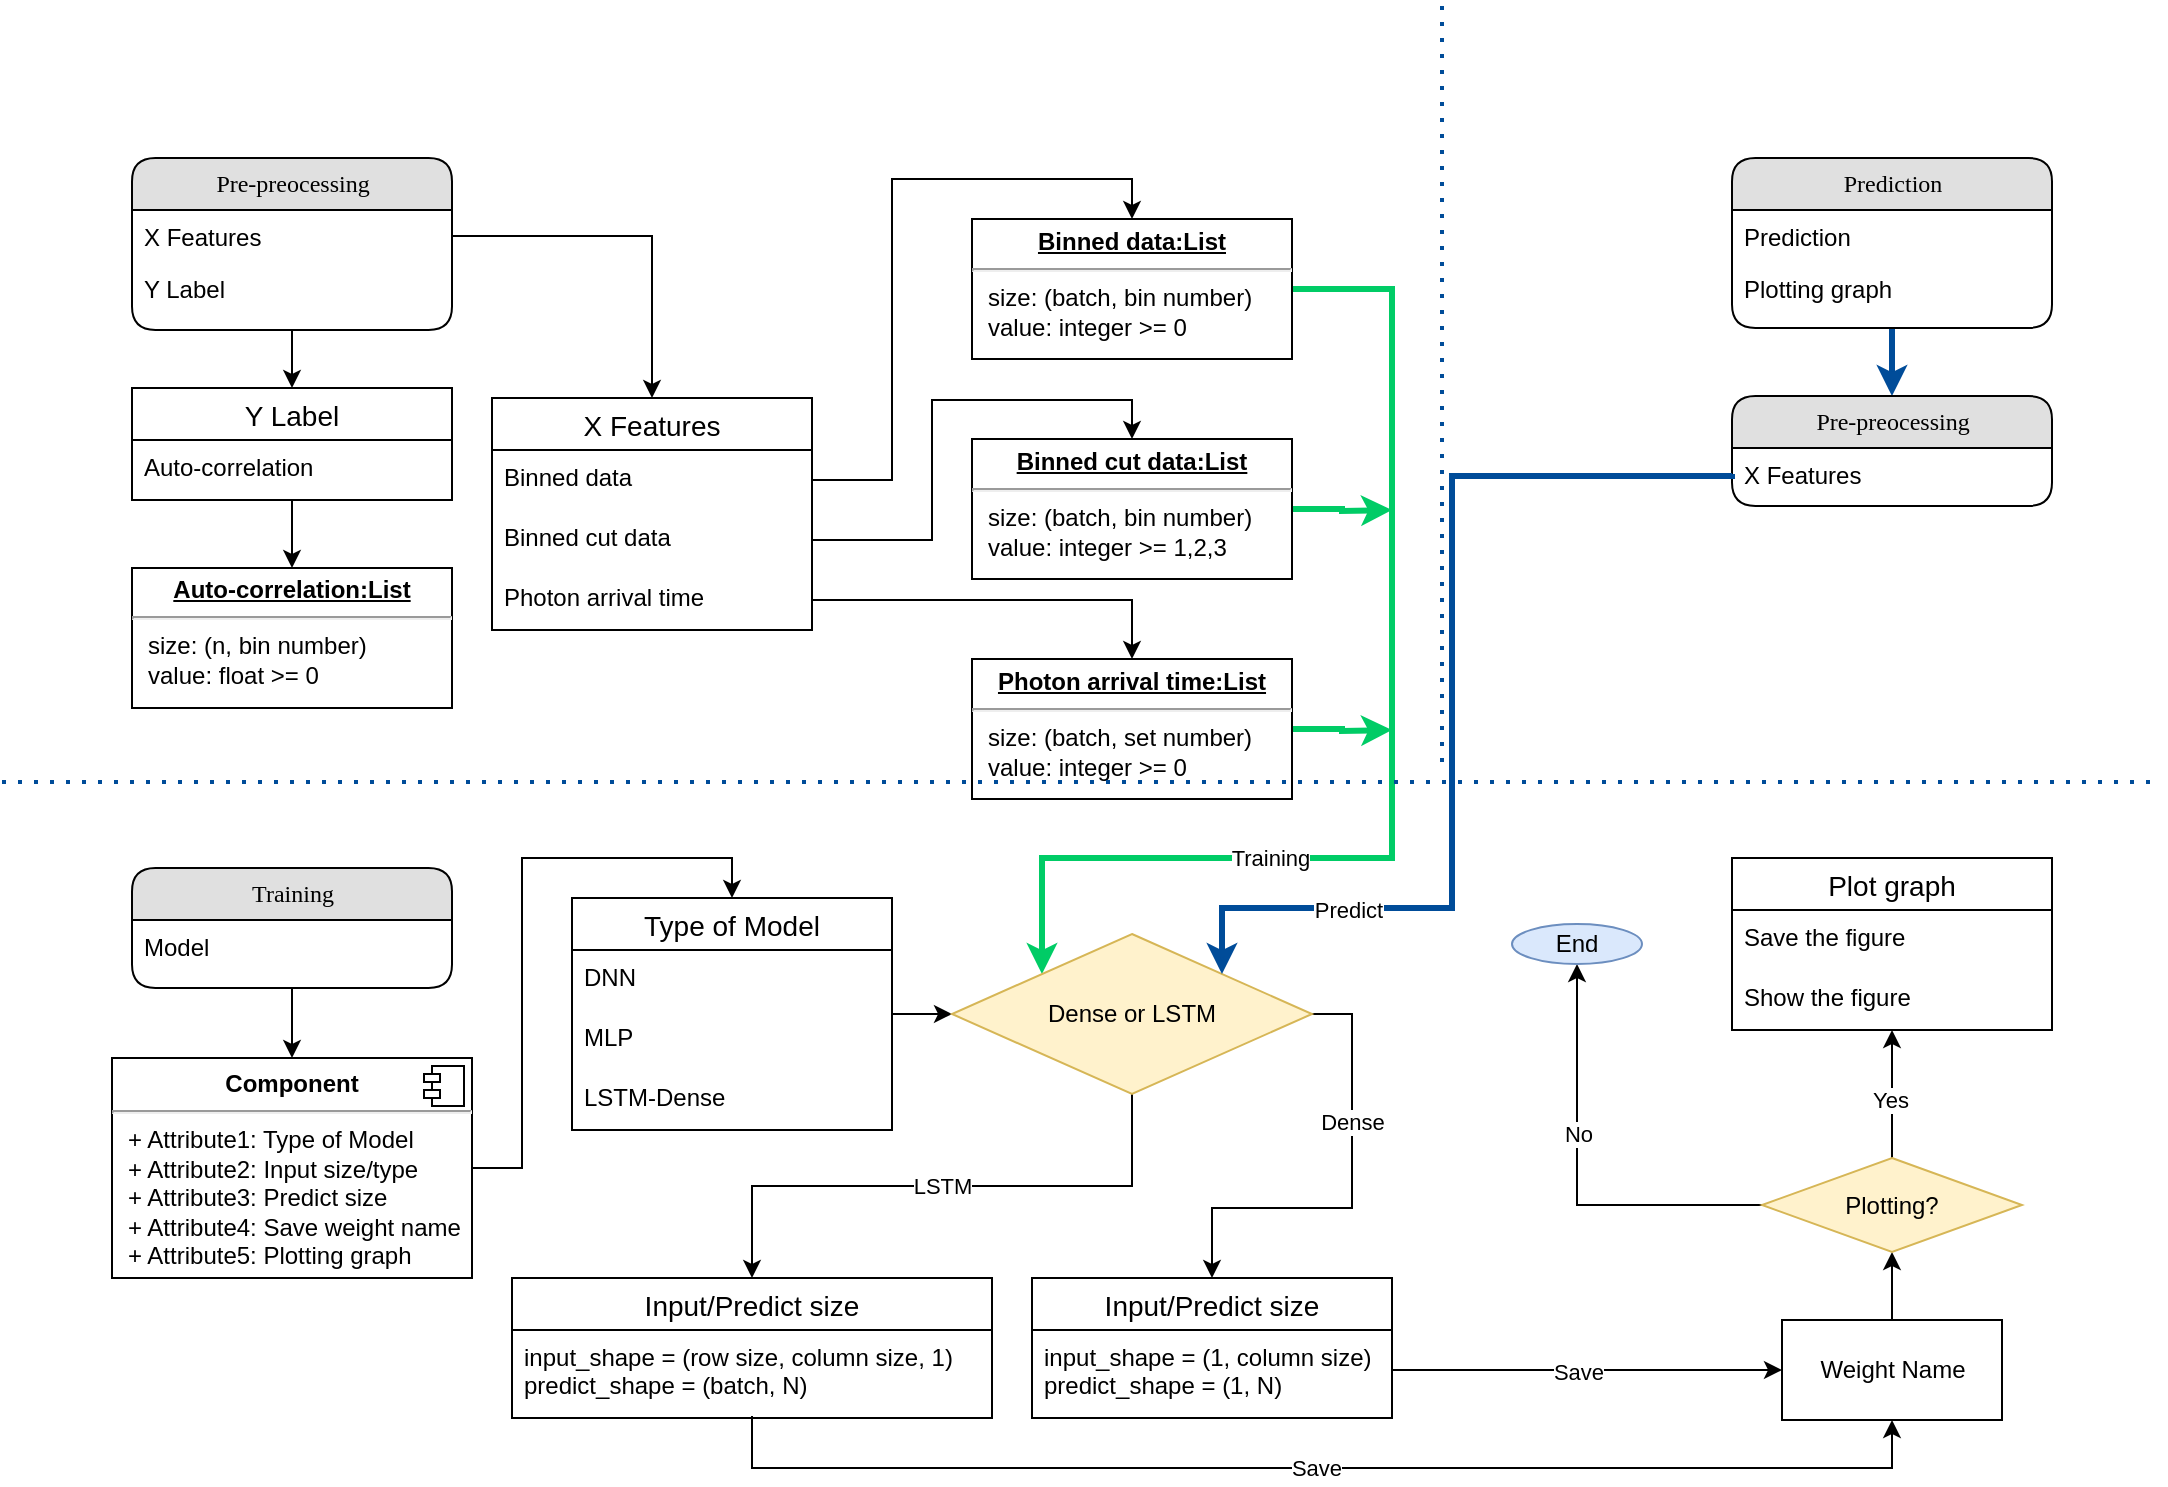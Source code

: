 <mxfile version="20.3.0" type="github">
  <diagram name="Page-1" id="5d7acffa-a066-3a61-03fe-96351882024d">
    <mxGraphModel dx="1234" dy="825" grid="1" gridSize="10" guides="1" tooltips="1" connect="1" arrows="1" fold="1" page="1" pageScale="1" pageWidth="1100" pageHeight="850" background="#ffffff" math="0" shadow="0">
      <root>
        <mxCell id="0" />
        <mxCell id="1" parent="0" />
        <mxCell id="21ea969265ad0168-6" value="Pre-preocessing" style="swimlane;html=1;fontStyle=0;childLayout=stackLayout;horizontal=1;startSize=26;fillColor=#e0e0e0;horizontalStack=0;resizeParent=1;resizeLast=0;collapsible=1;marginBottom=0;swimlaneFillColor=#ffffff;align=center;rounded=1;shadow=0;comic=0;labelBackgroundColor=none;strokeWidth=1;fontFamily=Verdana;fontSize=12" parent="1" vertex="1">
          <mxGeometry x="75" y="98" width="160" height="86" as="geometry">
            <mxRectangle x="160" y="74" width="90" height="30" as="alternateBounds" />
          </mxGeometry>
        </mxCell>
        <mxCell id="21ea969265ad0168-7" value="X Features" style="text;html=1;strokeColor=none;fillColor=none;spacingLeft=4;spacingRight=4;whiteSpace=wrap;overflow=hidden;rotatable=0;points=[[0,0.5],[1,0.5]];portConstraint=eastwest;" parent="21ea969265ad0168-6" vertex="1">
          <mxGeometry y="26" width="160" height="26" as="geometry" />
        </mxCell>
        <mxCell id="21ea969265ad0168-8" value="Y Label" style="text;html=1;strokeColor=none;fillColor=none;spacingLeft=4;spacingRight=4;whiteSpace=wrap;overflow=hidden;rotatable=0;points=[[0,0.5],[1,0.5]];portConstraint=eastwest;" parent="21ea969265ad0168-6" vertex="1">
          <mxGeometry y="52" width="160" height="26" as="geometry" />
        </mxCell>
        <mxCell id="y2D_7VBED0uBOT9pCtEF-79" style="edgeStyle=orthogonalEdgeStyle;rounded=0;orthogonalLoop=1;jettySize=auto;html=1;exitX=0.5;exitY=1;exitDx=0;exitDy=0;entryX=0.5;entryY=0;entryDx=0;entryDy=0;strokeColor=#004C99;strokeWidth=3;" edge="1" parent="1" source="21ea969265ad0168-14" target="y2D_7VBED0uBOT9pCtEF-76">
          <mxGeometry relative="1" as="geometry" />
        </mxCell>
        <mxCell id="21ea969265ad0168-14" value="Prediction" style="swimlane;html=1;fontStyle=0;childLayout=stackLayout;horizontal=1;startSize=26;fillColor=#e0e0e0;horizontalStack=0;resizeParent=1;resizeLast=0;collapsible=1;marginBottom=0;swimlaneFillColor=#ffffff;align=center;rounded=1;shadow=0;comic=0;labelBackgroundColor=none;strokeWidth=1;fontFamily=Verdana;fontSize=12" parent="1" vertex="1">
          <mxGeometry x="875" y="98" width="160" height="85" as="geometry" />
        </mxCell>
        <mxCell id="21ea969265ad0168-15" value="Prediction" style="text;html=1;strokeColor=none;fillColor=none;spacingLeft=4;spacingRight=4;whiteSpace=wrap;overflow=hidden;rotatable=0;points=[[0,0.5],[1,0.5]];portConstraint=eastwest;" parent="21ea969265ad0168-14" vertex="1">
          <mxGeometry y="26" width="160" height="26" as="geometry" />
        </mxCell>
        <mxCell id="21ea969265ad0168-16" value="Plotting graph" style="text;html=1;strokeColor=none;fillColor=none;spacingLeft=4;spacingRight=4;whiteSpace=wrap;overflow=hidden;rotatable=0;points=[[0,0.5],[1,0.5]];portConstraint=eastwest;" parent="21ea969265ad0168-14" vertex="1">
          <mxGeometry y="52" width="160" height="26" as="geometry" />
        </mxCell>
        <mxCell id="y2D_7VBED0uBOT9pCtEF-34" style="edgeStyle=orthogonalEdgeStyle;rounded=0;orthogonalLoop=1;jettySize=auto;html=1;exitX=0.5;exitY=1;exitDx=0;exitDy=0;entryX=0.5;entryY=0;entryDx=0;entryDy=0;" edge="1" parent="1" source="21ea969265ad0168-18" target="y2D_7VBED0uBOT9pCtEF-32">
          <mxGeometry relative="1" as="geometry" />
        </mxCell>
        <mxCell id="21ea969265ad0168-18" value="Training" style="swimlane;html=1;fontStyle=0;childLayout=stackLayout;horizontal=1;startSize=26;fillColor=#e0e0e0;horizontalStack=0;resizeParent=1;resizeLast=0;collapsible=1;marginBottom=0;swimlaneFillColor=#ffffff;align=center;rounded=1;shadow=0;comic=0;labelBackgroundColor=none;strokeWidth=1;fontFamily=Verdana;fontSize=12" parent="1" vertex="1">
          <mxGeometry x="75" y="453" width="160" height="60" as="geometry">
            <mxRectangle x="50" y="430" width="90" height="30" as="alternateBounds" />
          </mxGeometry>
        </mxCell>
        <mxCell id="21ea969265ad0168-19" value="Model" style="text;html=1;strokeColor=none;fillColor=none;spacingLeft=4;spacingRight=4;whiteSpace=wrap;overflow=hidden;rotatable=0;points=[[0,0.5],[1,0.5]];portConstraint=eastwest;" parent="21ea969265ad0168-18" vertex="1">
          <mxGeometry y="26" width="160" height="26" as="geometry" />
        </mxCell>
        <mxCell id="y2D_7VBED0uBOT9pCtEF-5" style="edgeStyle=orthogonalEdgeStyle;rounded=0;orthogonalLoop=1;jettySize=auto;html=1;exitX=1;exitY=0.5;exitDx=0;exitDy=0;entryX=0.5;entryY=0;entryDx=0;entryDy=0;" edge="1" parent="1" source="21ea969265ad0168-7" target="y2D_7VBED0uBOT9pCtEF-6">
          <mxGeometry relative="1" as="geometry">
            <mxPoint x="195" y="137" as="targetPoint" />
            <mxPoint x="115" y="137" as="sourcePoint" />
          </mxGeometry>
        </mxCell>
        <mxCell id="y2D_7VBED0uBOT9pCtEF-6" value="X Features" style="swimlane;fontStyle=0;childLayout=stackLayout;horizontal=1;startSize=26;horizontalStack=0;resizeParent=1;resizeParentMax=0;resizeLast=0;collapsible=1;marginBottom=0;align=center;fontSize=14;" vertex="1" parent="1">
          <mxGeometry x="255" y="218" width="160" height="116" as="geometry" />
        </mxCell>
        <mxCell id="y2D_7VBED0uBOT9pCtEF-7" value="Binned data" style="text;strokeColor=none;fillColor=none;spacingLeft=4;spacingRight=4;overflow=hidden;rotatable=0;points=[[0,0.5],[1,0.5]];portConstraint=eastwest;fontSize=12;" vertex="1" parent="y2D_7VBED0uBOT9pCtEF-6">
          <mxGeometry y="26" width="160" height="30" as="geometry" />
        </mxCell>
        <mxCell id="y2D_7VBED0uBOT9pCtEF-8" value="Binned cut data" style="text;strokeColor=none;fillColor=none;spacingLeft=4;spacingRight=4;overflow=hidden;rotatable=0;points=[[0,0.5],[1,0.5]];portConstraint=eastwest;fontSize=12;" vertex="1" parent="y2D_7VBED0uBOT9pCtEF-6">
          <mxGeometry y="56" width="160" height="30" as="geometry" />
        </mxCell>
        <mxCell id="y2D_7VBED0uBOT9pCtEF-9" value="Photon arrival time" style="text;strokeColor=none;fillColor=none;spacingLeft=4;spacingRight=4;overflow=hidden;rotatable=0;points=[[0,0.5],[1,0.5]];portConstraint=eastwest;fontSize=12;" vertex="1" parent="y2D_7VBED0uBOT9pCtEF-6">
          <mxGeometry y="86" width="160" height="30" as="geometry" />
        </mxCell>
        <mxCell id="y2D_7VBED0uBOT9pCtEF-35" style="edgeStyle=orthogonalEdgeStyle;rounded=0;orthogonalLoop=1;jettySize=auto;html=1;entryX=0.5;entryY=0;entryDx=0;entryDy=0;" edge="1" parent="1" source="y2D_7VBED0uBOT9pCtEF-11" target="y2D_7VBED0uBOT9pCtEF-16">
          <mxGeometry relative="1" as="geometry" />
        </mxCell>
        <mxCell id="y2D_7VBED0uBOT9pCtEF-11" value="Y Label" style="swimlane;fontStyle=0;childLayout=stackLayout;horizontal=1;startSize=26;horizontalStack=0;resizeParent=1;resizeParentMax=0;resizeLast=0;collapsible=1;marginBottom=0;align=center;fontSize=14;" vertex="1" parent="1">
          <mxGeometry x="75" y="213" width="160" height="56" as="geometry" />
        </mxCell>
        <mxCell id="y2D_7VBED0uBOT9pCtEF-12" value="Auto-correlation" style="text;strokeColor=none;fillColor=none;spacingLeft=4;spacingRight=4;overflow=hidden;rotatable=0;points=[[0,0.5],[1,0.5]];portConstraint=eastwest;fontSize=12;" vertex="1" parent="y2D_7VBED0uBOT9pCtEF-11">
          <mxGeometry y="26" width="160" height="30" as="geometry" />
        </mxCell>
        <mxCell id="y2D_7VBED0uBOT9pCtEF-15" style="edgeStyle=orthogonalEdgeStyle;rounded=0;orthogonalLoop=1;jettySize=auto;html=1;exitX=1;exitY=0.5;exitDx=0;exitDy=0;entryX=0.5;entryY=0;entryDx=0;entryDy=0;" edge="1" parent="1" target="y2D_7VBED0uBOT9pCtEF-11">
          <mxGeometry relative="1" as="geometry">
            <mxPoint x="105" y="184" as="sourcePoint" />
            <Array as="points">
              <mxPoint x="155" y="184" />
            </Array>
          </mxGeometry>
        </mxCell>
        <mxCell id="y2D_7VBED0uBOT9pCtEF-16" value="&lt;p style=&quot;margin:0px;margin-top:4px;text-align:center;text-decoration:underline;&quot;&gt;&lt;b&gt;Auto-correlation:List&lt;/b&gt;&lt;/p&gt;&lt;hr&gt;&lt;p style=&quot;margin:0px;margin-left:8px;&quot;&gt;size: (n, bin number)&lt;/p&gt;&lt;p style=&quot;margin:0px;margin-left:8px;&quot;&gt;value: float &amp;gt;= 0&lt;/p&gt;&lt;p style=&quot;margin:0px;margin-left:8px;&quot;&gt;&lt;br&gt;&lt;/p&gt;" style="verticalAlign=top;align=left;overflow=fill;fontSize=12;fontFamily=Helvetica;html=1;" vertex="1" parent="1">
          <mxGeometry x="75" y="303" width="160" height="70" as="geometry" />
        </mxCell>
        <mxCell id="y2D_7VBED0uBOT9pCtEF-70" style="edgeStyle=orthogonalEdgeStyle;rounded=0;orthogonalLoop=1;jettySize=auto;html=1;exitX=1;exitY=0.5;exitDx=0;exitDy=0;entryX=0;entryY=0;entryDx=0;entryDy=0;fillColor=#f8cecc;strokeColor=#00CC66;strokeWidth=3;" edge="1" parent="1" source="y2D_7VBED0uBOT9pCtEF-18" target="y2D_7VBED0uBOT9pCtEF-42">
          <mxGeometry relative="1" as="geometry">
            <Array as="points">
              <mxPoint x="705" y="164" />
              <mxPoint x="705" y="448" />
              <mxPoint x="530" y="448" />
            </Array>
          </mxGeometry>
        </mxCell>
        <mxCell id="y2D_7VBED0uBOT9pCtEF-73" value="Training" style="edgeLabel;html=1;align=center;verticalAlign=middle;resizable=0;points=[];" vertex="1" connectable="0" parent="y2D_7VBED0uBOT9pCtEF-70">
          <mxGeometry x="0.399" relative="1" as="geometry">
            <mxPoint x="1" as="offset" />
          </mxGeometry>
        </mxCell>
        <mxCell id="y2D_7VBED0uBOT9pCtEF-18" value="&lt;p style=&quot;margin:0px;margin-top:4px;text-align:center;text-decoration:underline;&quot;&gt;&lt;b&gt;Binned data:List&lt;/b&gt;&lt;/p&gt;&lt;hr&gt;&lt;p style=&quot;margin:0px;margin-left:8px;&quot;&gt;size: (batch, bin number)&lt;/p&gt;&lt;p style=&quot;margin:0px;margin-left:8px;&quot;&gt;value: integer &amp;gt;= 0&lt;/p&gt;" style="verticalAlign=top;align=left;overflow=fill;fontSize=12;fontFamily=Helvetica;html=1;" vertex="1" parent="1">
          <mxGeometry x="495" y="128.5" width="160" height="70" as="geometry" />
        </mxCell>
        <mxCell id="y2D_7VBED0uBOT9pCtEF-19" style="edgeStyle=orthogonalEdgeStyle;rounded=0;orthogonalLoop=1;jettySize=auto;html=1;exitX=1;exitY=0.5;exitDx=0;exitDy=0;entryX=0.5;entryY=0;entryDx=0;entryDy=0;" edge="1" parent="1" source="y2D_7VBED0uBOT9pCtEF-7" target="y2D_7VBED0uBOT9pCtEF-18">
          <mxGeometry relative="1" as="geometry">
            <mxPoint x="415" y="99.5" as="sourcePoint" />
          </mxGeometry>
        </mxCell>
        <mxCell id="y2D_7VBED0uBOT9pCtEF-71" style="edgeStyle=orthogonalEdgeStyle;rounded=0;orthogonalLoop=1;jettySize=auto;html=1;exitX=1;exitY=0.5;exitDx=0;exitDy=0;strokeColor=#00CC66;strokeWidth=3;" edge="1" parent="1" source="y2D_7VBED0uBOT9pCtEF-20">
          <mxGeometry relative="1" as="geometry">
            <mxPoint x="705" y="274" as="targetPoint" />
          </mxGeometry>
        </mxCell>
        <mxCell id="y2D_7VBED0uBOT9pCtEF-20" value="&lt;p style=&quot;margin:0px;margin-top:4px;text-align:center;text-decoration:underline;&quot;&gt;&lt;b&gt;Binned cut data:List&lt;/b&gt;&lt;/p&gt;&lt;hr&gt;&lt;p style=&quot;margin:0px;margin-left:8px;&quot;&gt;size: (batch, bin number)&lt;/p&gt;&lt;p style=&quot;margin:0px;margin-left:8px;&quot;&gt;value: integer &amp;gt;= 1,2,3&lt;/p&gt;" style="verticalAlign=top;align=left;overflow=fill;fontSize=12;fontFamily=Helvetica;html=1;" vertex="1" parent="1">
          <mxGeometry x="495" y="238.5" width="160" height="70" as="geometry" />
        </mxCell>
        <mxCell id="y2D_7VBED0uBOT9pCtEF-72" style="edgeStyle=orthogonalEdgeStyle;rounded=0;orthogonalLoop=1;jettySize=auto;html=1;exitX=1;exitY=0.5;exitDx=0;exitDy=0;strokeColor=#00CC66;strokeWidth=3;" edge="1" parent="1" source="y2D_7VBED0uBOT9pCtEF-21">
          <mxGeometry relative="1" as="geometry">
            <mxPoint x="705" y="384" as="targetPoint" />
          </mxGeometry>
        </mxCell>
        <mxCell id="y2D_7VBED0uBOT9pCtEF-21" value="&lt;p style=&quot;margin:0px;margin-top:4px;text-align:center;text-decoration:underline;&quot;&gt;&lt;b&gt;Photon arrival time:List&lt;/b&gt;&lt;/p&gt;&lt;hr&gt;&lt;p style=&quot;margin:0px;margin-left:8px;&quot;&gt;size: (batch, set number)&lt;/p&gt;&lt;p style=&quot;margin:0px;margin-left:8px;&quot;&gt;value: integer &amp;gt;= 0&lt;/p&gt;" style="verticalAlign=top;align=left;overflow=fill;fontSize=12;fontFamily=Helvetica;html=1;" vertex="1" parent="1">
          <mxGeometry x="495" y="348.5" width="160" height="70" as="geometry" />
        </mxCell>
        <mxCell id="y2D_7VBED0uBOT9pCtEF-22" style="edgeStyle=orthogonalEdgeStyle;rounded=0;orthogonalLoop=1;jettySize=auto;html=1;exitX=1;exitY=0.5;exitDx=0;exitDy=0;entryX=0.5;entryY=0;entryDx=0;entryDy=0;" edge="1" parent="1" source="y2D_7VBED0uBOT9pCtEF-8" target="y2D_7VBED0uBOT9pCtEF-20">
          <mxGeometry relative="1" as="geometry">
            <mxPoint x="415" y="129.5" as="sourcePoint" />
            <Array as="points">
              <mxPoint x="475" y="289" />
              <mxPoint x="475" y="219" />
              <mxPoint x="575" y="219" />
            </Array>
          </mxGeometry>
        </mxCell>
        <mxCell id="y2D_7VBED0uBOT9pCtEF-23" style="edgeStyle=orthogonalEdgeStyle;rounded=0;orthogonalLoop=1;jettySize=auto;html=1;exitX=1;exitY=0.5;exitDx=0;exitDy=0;" edge="1" parent="1" source="y2D_7VBED0uBOT9pCtEF-9" target="y2D_7VBED0uBOT9pCtEF-21">
          <mxGeometry relative="1" as="geometry">
            <mxPoint x="415" y="159.5" as="sourcePoint" />
            <Array as="points">
              <mxPoint x="575" y="319" />
            </Array>
          </mxGeometry>
        </mxCell>
        <mxCell id="y2D_7VBED0uBOT9pCtEF-41" style="edgeStyle=orthogonalEdgeStyle;rounded=0;orthogonalLoop=1;jettySize=auto;html=1;exitX=1;exitY=0.5;exitDx=0;exitDy=0;entryX=0.5;entryY=0;entryDx=0;entryDy=0;" edge="1" parent="1" source="y2D_7VBED0uBOT9pCtEF-32" target="y2D_7VBED0uBOT9pCtEF-37">
          <mxGeometry relative="1" as="geometry" />
        </mxCell>
        <mxCell id="y2D_7VBED0uBOT9pCtEF-32" value="&lt;p style=&quot;margin:0px;margin-top:6px;text-align:center;&quot;&gt;&lt;b&gt;Component&lt;/b&gt;&lt;/p&gt;&lt;hr&gt;&lt;p style=&quot;margin:0px;margin-left:8px;&quot;&gt;+ Attribute1: Type of Model&lt;br&gt;+ Attribute2: Input size/type&lt;/p&gt;&lt;p style=&quot;margin: 0px 0px 0px 8px;&quot;&gt;+ Attribute3: Predict size&lt;/p&gt;&lt;p style=&quot;margin: 0px 0px 0px 8px;&quot;&gt;+ Attribute4: Save weight name&lt;/p&gt;&lt;p style=&quot;margin: 0px 0px 0px 8px;&quot;&gt;+ Attribute5: Plotting graph&lt;/p&gt;&lt;div&gt;&lt;br&gt;&lt;/div&gt;&lt;div&gt;&lt;br&gt;&lt;/div&gt;&lt;div&gt;&lt;br&gt;&lt;/div&gt;&lt;p style=&quot;margin:0px;margin-left:8px;&quot;&gt;&lt;br&gt;&lt;/p&gt;" style="align=left;overflow=fill;html=1;dropTarget=0;" vertex="1" parent="1">
          <mxGeometry x="65" y="548" width="180" height="110" as="geometry" />
        </mxCell>
        <mxCell id="y2D_7VBED0uBOT9pCtEF-33" value="" style="shape=component;jettyWidth=8;jettyHeight=4;" vertex="1" parent="y2D_7VBED0uBOT9pCtEF-32">
          <mxGeometry x="1" width="20" height="20" relative="1" as="geometry">
            <mxPoint x="-24" y="4" as="offset" />
          </mxGeometry>
        </mxCell>
        <mxCell id="y2D_7VBED0uBOT9pCtEF-43" value="" style="edgeStyle=orthogonalEdgeStyle;rounded=0;orthogonalLoop=1;jettySize=auto;html=1;" edge="1" parent="1" source="y2D_7VBED0uBOT9pCtEF-37" target="y2D_7VBED0uBOT9pCtEF-42">
          <mxGeometry relative="1" as="geometry" />
        </mxCell>
        <mxCell id="y2D_7VBED0uBOT9pCtEF-37" value="Type of Model" style="swimlane;fontStyle=0;childLayout=stackLayout;horizontal=1;startSize=26;horizontalStack=0;resizeParent=1;resizeParentMax=0;resizeLast=0;collapsible=1;marginBottom=0;align=center;fontSize=14;" vertex="1" parent="1">
          <mxGeometry x="295" y="468" width="160" height="116" as="geometry" />
        </mxCell>
        <mxCell id="y2D_7VBED0uBOT9pCtEF-38" value="DNN" style="text;strokeColor=none;fillColor=none;spacingLeft=4;spacingRight=4;overflow=hidden;rotatable=0;points=[[0,0.5],[1,0.5]];portConstraint=eastwest;fontSize=12;" vertex="1" parent="y2D_7VBED0uBOT9pCtEF-37">
          <mxGeometry y="26" width="160" height="30" as="geometry" />
        </mxCell>
        <mxCell id="y2D_7VBED0uBOT9pCtEF-39" value="MLP" style="text;strokeColor=none;fillColor=none;spacingLeft=4;spacingRight=4;overflow=hidden;rotatable=0;points=[[0,0.5],[1,0.5]];portConstraint=eastwest;fontSize=12;" vertex="1" parent="y2D_7VBED0uBOT9pCtEF-37">
          <mxGeometry y="56" width="160" height="30" as="geometry" />
        </mxCell>
        <mxCell id="y2D_7VBED0uBOT9pCtEF-40" value="LSTM-Dense" style="text;strokeColor=none;fillColor=none;spacingLeft=4;spacingRight=4;overflow=hidden;rotatable=0;points=[[0,0.5],[1,0.5]];portConstraint=eastwest;fontSize=12;" vertex="1" parent="y2D_7VBED0uBOT9pCtEF-37">
          <mxGeometry y="86" width="160" height="30" as="geometry" />
        </mxCell>
        <mxCell id="y2D_7VBED0uBOT9pCtEF-44" value="Dense" style="edgeStyle=orthogonalEdgeStyle;rounded=0;orthogonalLoop=1;jettySize=auto;html=1;exitX=1;exitY=0.5;exitDx=0;exitDy=0;entryX=0.5;entryY=0;entryDx=0;entryDy=0;" edge="1" parent="1" source="y2D_7VBED0uBOT9pCtEF-42" target="y2D_7VBED0uBOT9pCtEF-46">
          <mxGeometry x="-0.333" relative="1" as="geometry">
            <mxPoint x="595" y="658" as="targetPoint" />
            <Array as="points">
              <mxPoint x="685" y="526" />
              <mxPoint x="685" y="623" />
              <mxPoint x="615" y="623" />
            </Array>
            <mxPoint as="offset" />
          </mxGeometry>
        </mxCell>
        <mxCell id="y2D_7VBED0uBOT9pCtEF-45" value="LSTM" style="edgeStyle=orthogonalEdgeStyle;rounded=0;orthogonalLoop=1;jettySize=auto;html=1;exitX=0.5;exitY=1;exitDx=0;exitDy=0;entryX=0.5;entryY=0;entryDx=0;entryDy=0;" edge="1" parent="1" source="y2D_7VBED0uBOT9pCtEF-42" target="y2D_7VBED0uBOT9pCtEF-50">
          <mxGeometry relative="1" as="geometry">
            <mxPoint x="375" y="748" as="targetPoint" />
            <mxPoint as="offset" />
          </mxGeometry>
        </mxCell>
        <mxCell id="y2D_7VBED0uBOT9pCtEF-42" value="Dense or LSTM" style="rhombus;whiteSpace=wrap;html=1;fillColor=#fff2cc;strokeColor=#d6b656;" vertex="1" parent="1">
          <mxGeometry x="485" y="486" width="180" height="80" as="geometry" />
        </mxCell>
        <mxCell id="y2D_7VBED0uBOT9pCtEF-46" value="Input/Predict size" style="swimlane;fontStyle=0;childLayout=stackLayout;horizontal=1;startSize=26;horizontalStack=0;resizeParent=1;resizeParentMax=0;resizeLast=0;collapsible=1;marginBottom=0;align=center;fontSize=14;" vertex="1" parent="1">
          <mxGeometry x="525" y="658" width="180" height="70" as="geometry">
            <mxRectangle x="450" y="650" width="150" height="30" as="alternateBounds" />
          </mxGeometry>
        </mxCell>
        <mxCell id="y2D_7VBED0uBOT9pCtEF-47" value="input_shape = (1, column size)&#xa;predict_shape = (1, N)" style="text;strokeColor=none;fillColor=none;spacingLeft=4;spacingRight=4;overflow=hidden;rotatable=0;points=[[0,0.5],[1,0.5]];portConstraint=eastwest;fontSize=12;" vertex="1" parent="y2D_7VBED0uBOT9pCtEF-46">
          <mxGeometry y="26" width="180" height="44" as="geometry" />
        </mxCell>
        <mxCell id="y2D_7VBED0uBOT9pCtEF-54" style="edgeStyle=orthogonalEdgeStyle;rounded=0;orthogonalLoop=1;jettySize=auto;html=1;entryX=0.5;entryY=1;entryDx=0;entryDy=0;" edge="1" parent="1" target="y2D_7VBED0uBOT9pCtEF-53">
          <mxGeometry relative="1" as="geometry">
            <mxPoint x="385" y="727" as="sourcePoint" />
            <Array as="points">
              <mxPoint x="385" y="753" />
              <mxPoint x="955" y="753" />
            </Array>
          </mxGeometry>
        </mxCell>
        <mxCell id="y2D_7VBED0uBOT9pCtEF-57" value="Save" style="edgeLabel;html=1;align=center;verticalAlign=middle;resizable=0;points=[];" vertex="1" connectable="0" parent="y2D_7VBED0uBOT9pCtEF-54">
          <mxGeometry x="-0.035" relative="1" as="geometry">
            <mxPoint x="9" as="offset" />
          </mxGeometry>
        </mxCell>
        <mxCell id="y2D_7VBED0uBOT9pCtEF-50" value="Input/Predict size" style="swimlane;fontStyle=0;childLayout=stackLayout;horizontal=1;startSize=26;horizontalStack=0;resizeParent=1;resizeParentMax=0;resizeLast=0;collapsible=1;marginBottom=0;align=center;fontSize=14;" vertex="1" parent="1">
          <mxGeometry x="265" y="658" width="240" height="70" as="geometry" />
        </mxCell>
        <mxCell id="y2D_7VBED0uBOT9pCtEF-51" value="input_shape = (row size, column size, 1)&#xa;predict_shape = (batch, N)" style="text;strokeColor=none;fillColor=none;spacingLeft=4;spacingRight=4;overflow=hidden;rotatable=0;points=[[0,0.5],[1,0.5]];portConstraint=eastwest;fontSize=12;" vertex="1" parent="y2D_7VBED0uBOT9pCtEF-50">
          <mxGeometry y="26" width="240" height="44" as="geometry" />
        </mxCell>
        <mxCell id="y2D_7VBED0uBOT9pCtEF-59" style="edgeStyle=orthogonalEdgeStyle;rounded=0;orthogonalLoop=1;jettySize=auto;html=1;exitX=0.5;exitY=0;exitDx=0;exitDy=0;entryX=0.5;entryY=1;entryDx=0;entryDy=0;" edge="1" parent="1" source="y2D_7VBED0uBOT9pCtEF-53" target="y2D_7VBED0uBOT9pCtEF-58">
          <mxGeometry relative="1" as="geometry" />
        </mxCell>
        <mxCell id="y2D_7VBED0uBOT9pCtEF-53" value="Weight Name" style="html=1;" vertex="1" parent="1">
          <mxGeometry x="900" y="679" width="110" height="50" as="geometry" />
        </mxCell>
        <mxCell id="y2D_7VBED0uBOT9pCtEF-55" style="edgeStyle=orthogonalEdgeStyle;rounded=0;orthogonalLoop=1;jettySize=auto;html=1;entryX=0;entryY=0.5;entryDx=0;entryDy=0;" edge="1" parent="1" source="y2D_7VBED0uBOT9pCtEF-47" target="y2D_7VBED0uBOT9pCtEF-53">
          <mxGeometry relative="1" as="geometry">
            <Array as="points">
              <mxPoint x="805" y="704" />
              <mxPoint x="805" y="704" />
            </Array>
          </mxGeometry>
        </mxCell>
        <mxCell id="y2D_7VBED0uBOT9pCtEF-56" value="Save" style="edgeLabel;html=1;align=center;verticalAlign=middle;resizable=0;points=[];" vertex="1" connectable="0" parent="y2D_7VBED0uBOT9pCtEF-55">
          <mxGeometry x="-0.05" y="-1" relative="1" as="geometry">
            <mxPoint as="offset" />
          </mxGeometry>
        </mxCell>
        <mxCell id="y2D_7VBED0uBOT9pCtEF-67" style="edgeStyle=orthogonalEdgeStyle;rounded=0;orthogonalLoop=1;jettySize=auto;html=1;exitX=0.5;exitY=0;exitDx=0;exitDy=0;" edge="1" parent="1" source="y2D_7VBED0uBOT9pCtEF-58" target="y2D_7VBED0uBOT9pCtEF-63">
          <mxGeometry relative="1" as="geometry" />
        </mxCell>
        <mxCell id="y2D_7VBED0uBOT9pCtEF-68" value="Yes" style="edgeLabel;html=1;align=center;verticalAlign=middle;resizable=0;points=[];" vertex="1" connectable="0" parent="y2D_7VBED0uBOT9pCtEF-67">
          <mxGeometry x="-0.075" y="1" relative="1" as="geometry">
            <mxPoint as="offset" />
          </mxGeometry>
        </mxCell>
        <mxCell id="y2D_7VBED0uBOT9pCtEF-83" style="edgeStyle=orthogonalEdgeStyle;rounded=0;orthogonalLoop=1;jettySize=auto;html=1;exitX=0;exitY=0.5;exitDx=0;exitDy=0;entryX=0.5;entryY=1;entryDx=0;entryDy=0;strokeColor=#000000;strokeWidth=1;" edge="1" parent="1" source="y2D_7VBED0uBOT9pCtEF-58" target="y2D_7VBED0uBOT9pCtEF-60">
          <mxGeometry relative="1" as="geometry" />
        </mxCell>
        <mxCell id="y2D_7VBED0uBOT9pCtEF-84" value="No" style="edgeLabel;html=1;align=center;verticalAlign=middle;resizable=0;points=[];" vertex="1" connectable="0" parent="y2D_7VBED0uBOT9pCtEF-83">
          <mxGeometry x="0.205" relative="1" as="geometry">
            <mxPoint as="offset" />
          </mxGeometry>
        </mxCell>
        <mxCell id="y2D_7VBED0uBOT9pCtEF-58" value="Plotting?" style="rhombus;whiteSpace=wrap;html=1;fillColor=#fff2cc;strokeColor=#d6b656;" vertex="1" parent="1">
          <mxGeometry x="890" y="598" width="130" height="47" as="geometry" />
        </mxCell>
        <mxCell id="y2D_7VBED0uBOT9pCtEF-60" value="End" style="ellipse;whiteSpace=wrap;html=1;fillColor=#dae8fc;strokeColor=#6c8ebf;" vertex="1" parent="1">
          <mxGeometry x="765" y="481" width="65" height="20" as="geometry" />
        </mxCell>
        <mxCell id="y2D_7VBED0uBOT9pCtEF-63" value="Plot graph" style="swimlane;fontStyle=0;childLayout=stackLayout;horizontal=1;startSize=26;horizontalStack=0;resizeParent=1;resizeParentMax=0;resizeLast=0;collapsible=1;marginBottom=0;align=center;fontSize=14;" vertex="1" parent="1">
          <mxGeometry x="875" y="448" width="160" height="86" as="geometry" />
        </mxCell>
        <mxCell id="y2D_7VBED0uBOT9pCtEF-64" value="Save the figure" style="text;strokeColor=none;fillColor=none;spacingLeft=4;spacingRight=4;overflow=hidden;rotatable=0;points=[[0,0.5],[1,0.5]];portConstraint=eastwest;fontSize=12;" vertex="1" parent="y2D_7VBED0uBOT9pCtEF-63">
          <mxGeometry y="26" width="160" height="30" as="geometry" />
        </mxCell>
        <mxCell id="y2D_7VBED0uBOT9pCtEF-65" value="Show the figure" style="text;strokeColor=none;fillColor=none;spacingLeft=4;spacingRight=4;overflow=hidden;rotatable=0;points=[[0,0.5],[1,0.5]];portConstraint=eastwest;fontSize=12;" vertex="1" parent="y2D_7VBED0uBOT9pCtEF-63">
          <mxGeometry y="56" width="160" height="30" as="geometry" />
        </mxCell>
        <mxCell id="y2D_7VBED0uBOT9pCtEF-74" value="" style="endArrow=none;dashed=1;html=1;dashPattern=1 3;strokeWidth=2;rounded=0;strokeColor=#004C99;" edge="1" parent="1">
          <mxGeometry width="50" height="50" relative="1" as="geometry">
            <mxPoint x="10" y="410" as="sourcePoint" />
            <mxPoint x="1090" y="410" as="targetPoint" />
          </mxGeometry>
        </mxCell>
        <mxCell id="y2D_7VBED0uBOT9pCtEF-76" value="Pre-preocessing" style="swimlane;html=1;fontStyle=0;childLayout=stackLayout;horizontal=1;startSize=26;fillColor=#e0e0e0;horizontalStack=0;resizeParent=1;resizeLast=0;collapsible=1;marginBottom=0;swimlaneFillColor=#ffffff;align=center;rounded=1;shadow=0;comic=0;labelBackgroundColor=none;strokeWidth=1;fontFamily=Verdana;fontSize=12" vertex="1" parent="1">
          <mxGeometry x="875" y="217" width="160" height="55" as="geometry">
            <mxRectangle x="160" y="74" width="90" height="30" as="alternateBounds" />
          </mxGeometry>
        </mxCell>
        <mxCell id="y2D_7VBED0uBOT9pCtEF-77" value="X Features" style="text;html=1;strokeColor=none;fillColor=none;spacingLeft=4;spacingRight=4;whiteSpace=wrap;overflow=hidden;rotatable=0;points=[[0,0.5],[1,0.5]];portConstraint=eastwest;" vertex="1" parent="y2D_7VBED0uBOT9pCtEF-76">
          <mxGeometry y="26" width="160" height="26" as="geometry" />
        </mxCell>
        <mxCell id="y2D_7VBED0uBOT9pCtEF-80" style="edgeStyle=orthogonalEdgeStyle;rounded=0;orthogonalLoop=1;jettySize=auto;html=1;exitX=0;exitY=0.5;exitDx=0;exitDy=0;strokeColor=#004C99;strokeWidth=3;entryX=1;entryY=0;entryDx=0;entryDy=0;" edge="1" parent="1" source="y2D_7VBED0uBOT9pCtEF-77" target="y2D_7VBED0uBOT9pCtEF-42">
          <mxGeometry relative="1" as="geometry">
            <mxPoint x="595" y="493" as="targetPoint" />
            <Array as="points">
              <mxPoint x="875" y="257" />
              <mxPoint x="735" y="257" />
              <mxPoint x="735" y="473" />
              <mxPoint x="620" y="473" />
            </Array>
          </mxGeometry>
        </mxCell>
        <mxCell id="y2D_7VBED0uBOT9pCtEF-88" value="Predict" style="edgeLabel;html=1;align=center;verticalAlign=middle;resizable=0;points=[];" vertex="1" connectable="0" parent="y2D_7VBED0uBOT9pCtEF-80">
          <mxGeometry x="0.62" y="1" relative="1" as="geometry">
            <mxPoint as="offset" />
          </mxGeometry>
        </mxCell>
        <mxCell id="y2D_7VBED0uBOT9pCtEF-87" value="" style="endArrow=none;dashed=1;html=1;dashPattern=1 3;strokeWidth=2;rounded=0;strokeColor=#004C99;" edge="1" parent="1">
          <mxGeometry width="50" height="50" relative="1" as="geometry">
            <mxPoint x="730" y="400" as="sourcePoint" />
            <mxPoint x="730" y="20" as="targetPoint" />
          </mxGeometry>
        </mxCell>
      </root>
    </mxGraphModel>
  </diagram>
</mxfile>
